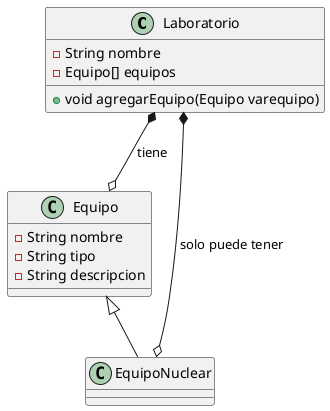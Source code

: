/' Un laboratorio tiene una diversidad de equipos, pero solamente un laboratorio nuclear
puede tener equipos nucleares '/

@startuml ejercicio8

class Laboratorio {
    - String nombre
    - Equipo[] equipos 
    + void agregarEquipo(Equipo varequipo)
}

class Equipo {
    - String nombre
    - String tipo
    - String descripcion
}

class EquipoNuclear extends Equipo {
}

Laboratorio *--o Equipo: tiene

Laboratorio *--o EquipoNuclear:  solo puede tener

@enduml
